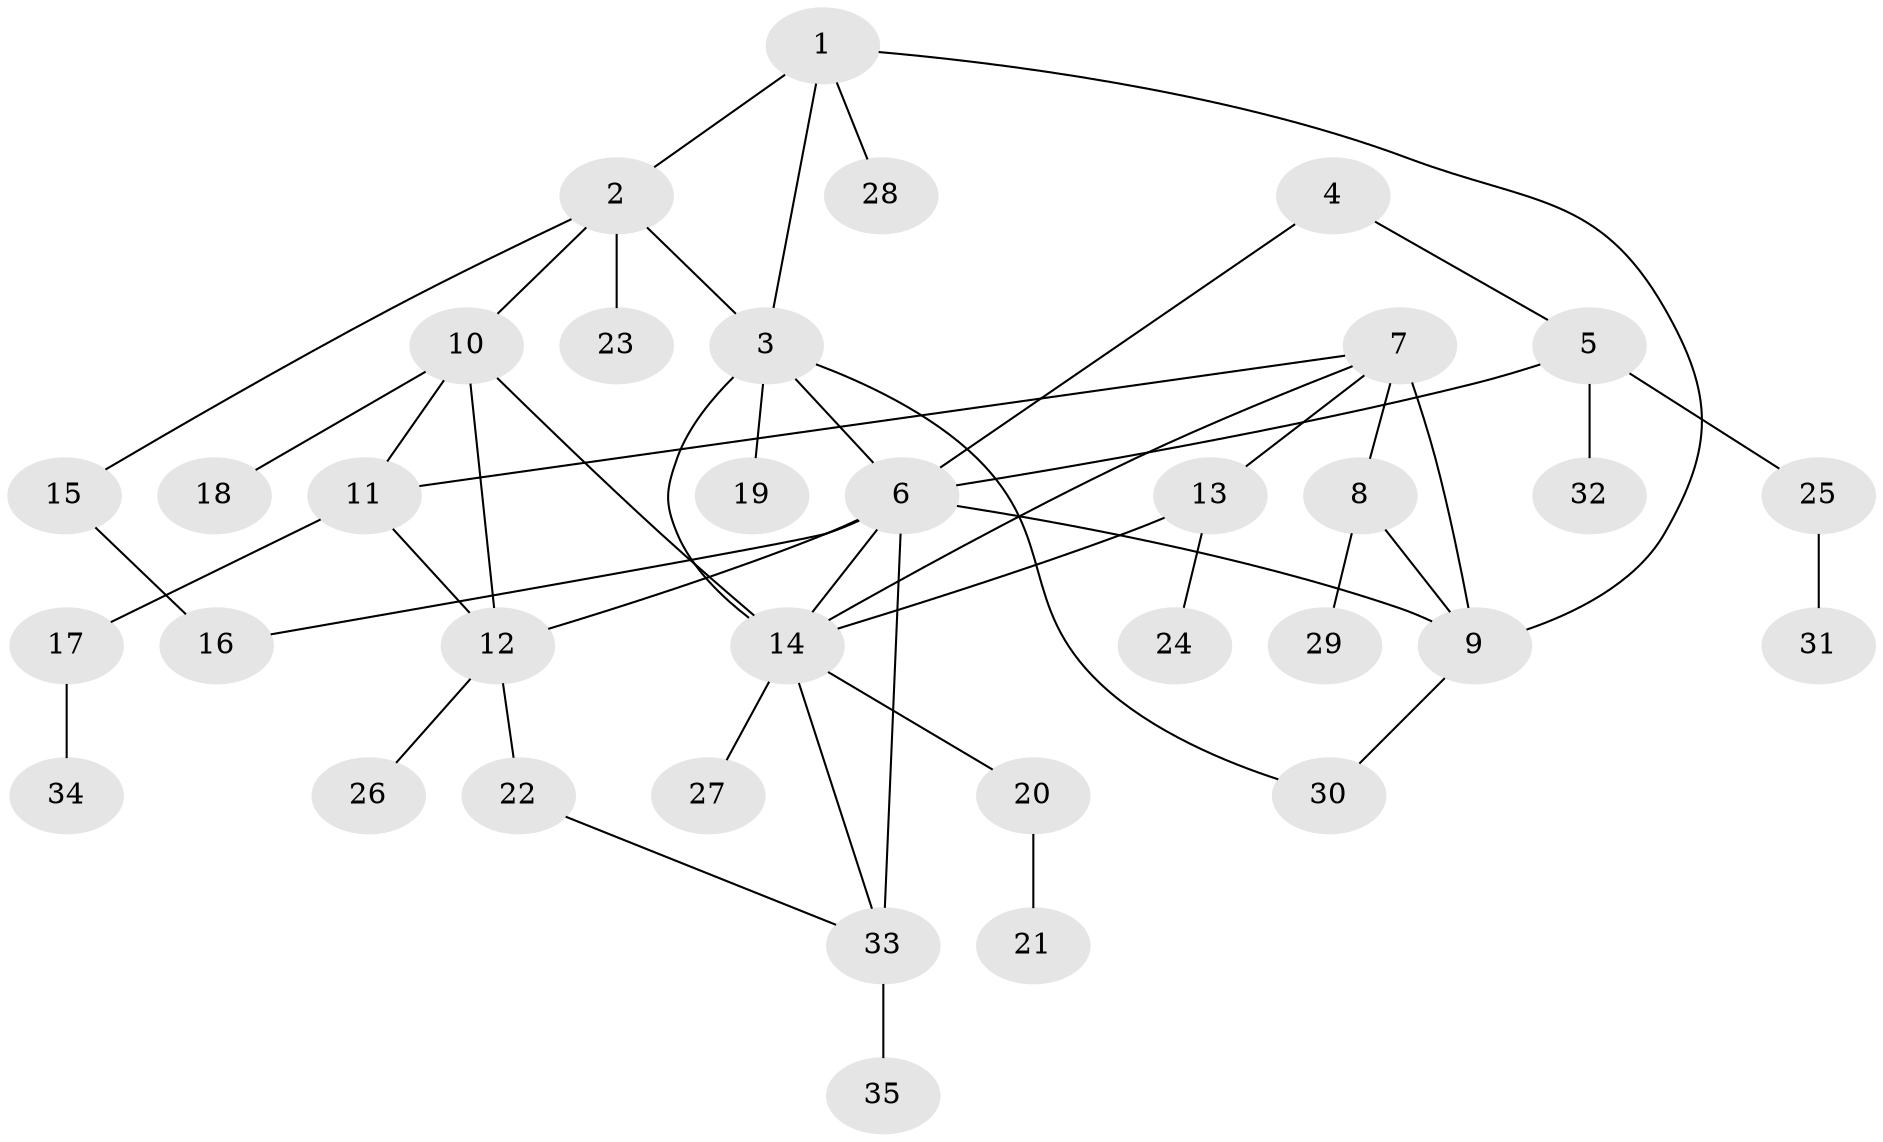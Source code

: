 // original degree distribution, {5: 0.05970149253731343, 6: 0.029850746268656716, 7: 0.029850746268656716, 3: 0.1044776119402985, 11: 0.014925373134328358, 4: 0.04477611940298507, 9: 0.029850746268656716, 2: 0.11940298507462686, 1: 0.5671641791044776}
// Generated by graph-tools (version 1.1) at 2025/37/03/09/25 02:37:41]
// undirected, 35 vertices, 49 edges
graph export_dot {
graph [start="1"]
  node [color=gray90,style=filled];
  1;
  2;
  3;
  4;
  5;
  6;
  7;
  8;
  9;
  10;
  11;
  12;
  13;
  14;
  15;
  16;
  17;
  18;
  19;
  20;
  21;
  22;
  23;
  24;
  25;
  26;
  27;
  28;
  29;
  30;
  31;
  32;
  33;
  34;
  35;
  1 -- 2 [weight=1.0];
  1 -- 3 [weight=1.0];
  1 -- 9 [weight=1.0];
  1 -- 28 [weight=1.0];
  2 -- 3 [weight=1.0];
  2 -- 10 [weight=1.0];
  2 -- 15 [weight=1.0];
  2 -- 23 [weight=1.0];
  3 -- 6 [weight=1.0];
  3 -- 14 [weight=1.0];
  3 -- 19 [weight=1.0];
  3 -- 30 [weight=1.0];
  4 -- 5 [weight=1.0];
  4 -- 6 [weight=1.0];
  5 -- 6 [weight=1.0];
  5 -- 25 [weight=1.0];
  5 -- 32 [weight=1.0];
  6 -- 9 [weight=1.0];
  6 -- 12 [weight=1.0];
  6 -- 14 [weight=1.0];
  6 -- 16 [weight=1.0];
  6 -- 33 [weight=3.0];
  7 -- 8 [weight=1.0];
  7 -- 9 [weight=4.0];
  7 -- 11 [weight=1.0];
  7 -- 13 [weight=1.0];
  7 -- 14 [weight=1.0];
  8 -- 9 [weight=1.0];
  8 -- 29 [weight=1.0];
  9 -- 30 [weight=1.0];
  10 -- 11 [weight=1.0];
  10 -- 12 [weight=1.0];
  10 -- 14 [weight=1.0];
  10 -- 18 [weight=1.0];
  11 -- 12 [weight=1.0];
  11 -- 17 [weight=1.0];
  12 -- 22 [weight=2.0];
  12 -- 26 [weight=1.0];
  13 -- 14 [weight=1.0];
  13 -- 24 [weight=2.0];
  14 -- 20 [weight=1.0];
  14 -- 27 [weight=1.0];
  14 -- 33 [weight=1.0];
  15 -- 16 [weight=2.0];
  17 -- 34 [weight=1.0];
  20 -- 21 [weight=2.0];
  22 -- 33 [weight=1.0];
  25 -- 31 [weight=1.0];
  33 -- 35 [weight=1.0];
}
